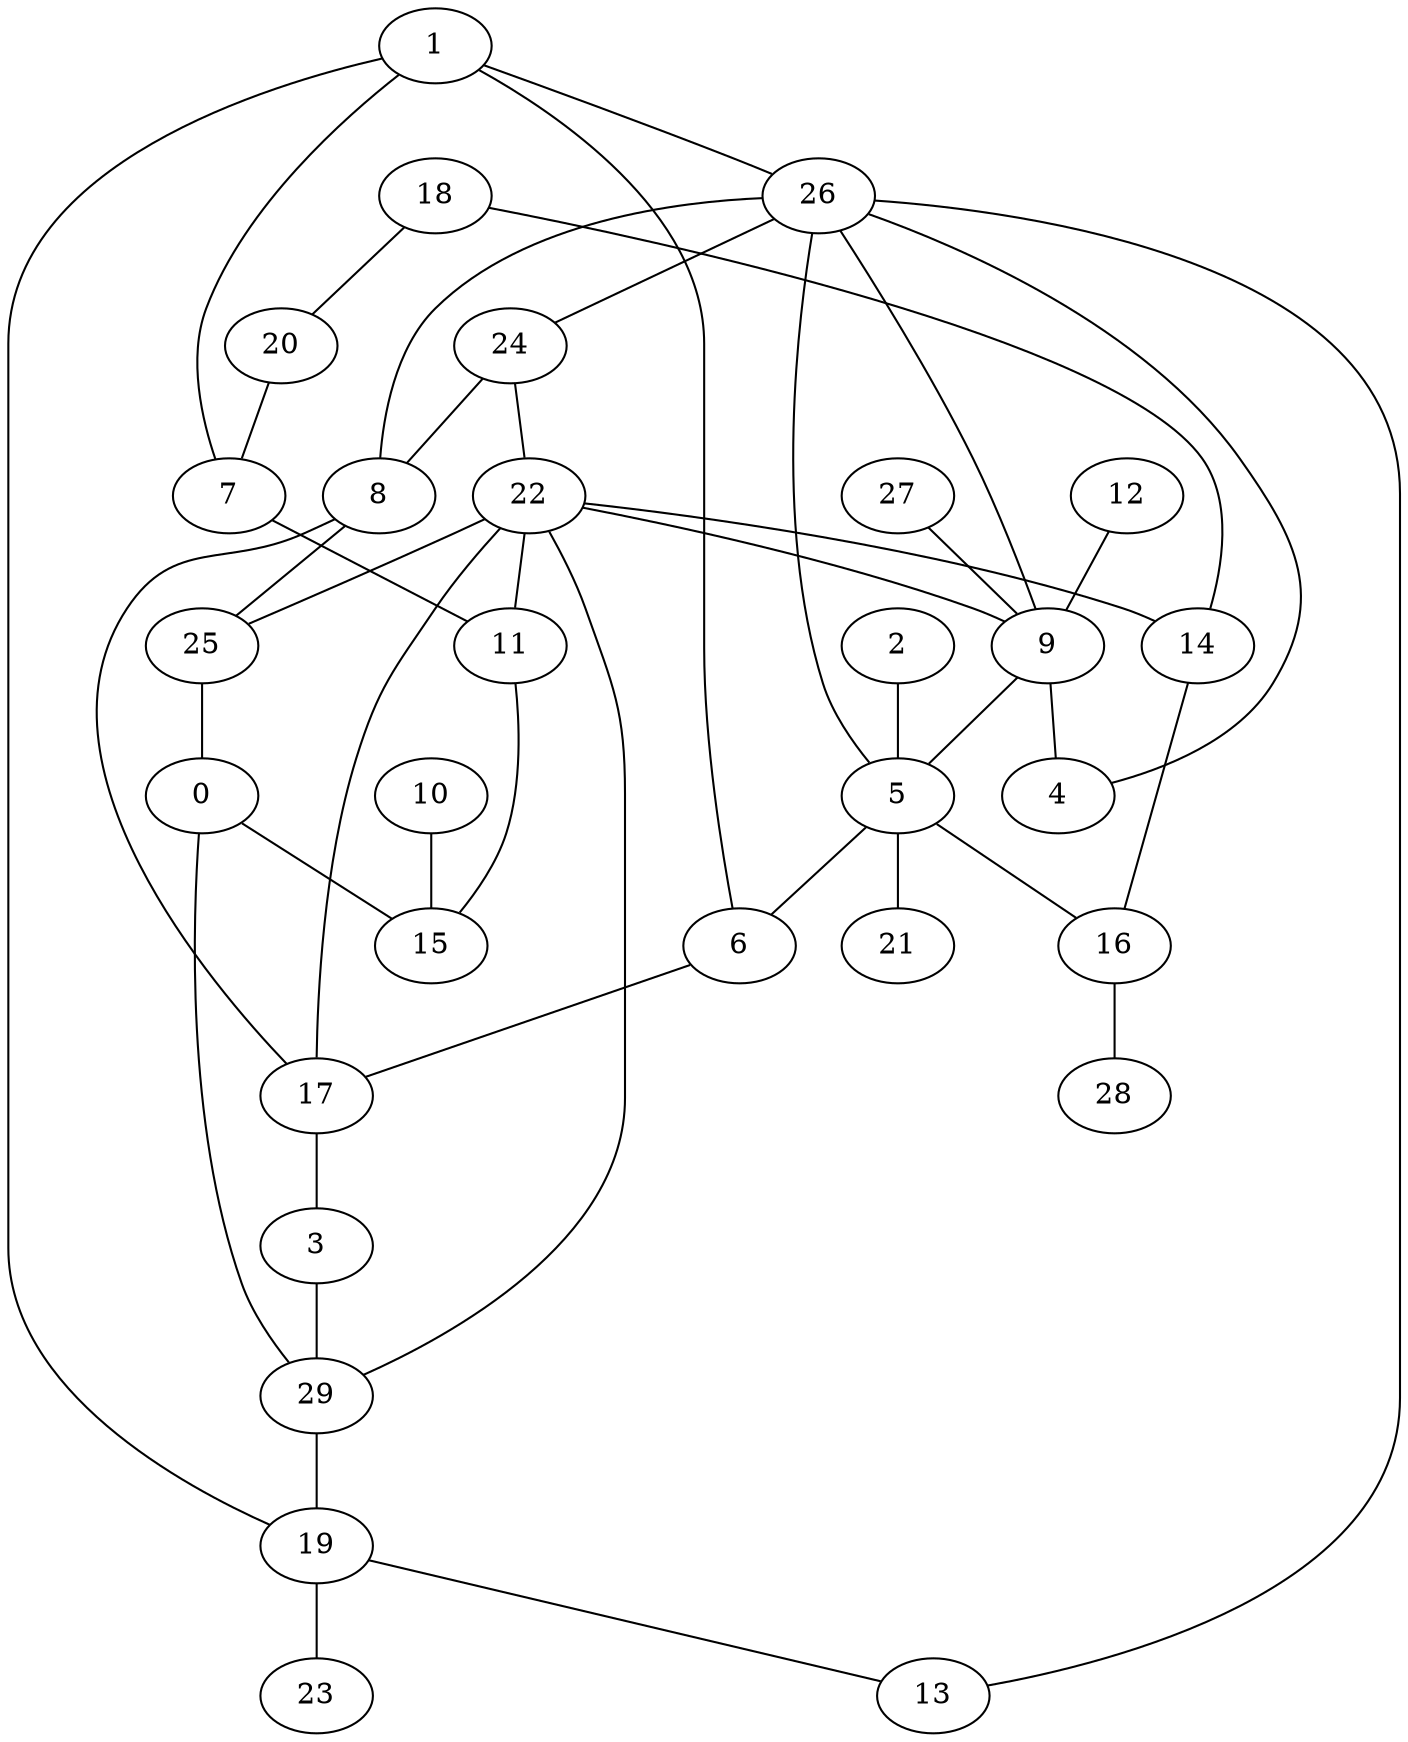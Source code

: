 graph {
	0 [label=0]
	1 [label=1]
	2 [label=2]
	3 [label=3]
	4 [label=4]
	5 [label=5]
	6 [label=6]
	7 [label=7]
	8 [label=8]
	9 [label=9]
	10 [label=10]
	11 [label=11]
	12 [label=12]
	13 [label=13]
	14 [label=14]
	15 [label=15]
	16 [label=16]
	17 [label=17]
	18 [label=18]
	19 [label=19]
	20 [label=20]
	21 [label=21]
	22 [label=22]
	23 [label=23]
	24 [label=24]
	25 [label=25]
	26 [label=26]
	27 [label=27]
	28 [label=28]
	29 [label=29]
	10 -- 15
	26 -- 24
	29 -- 19
	0 -- 15
	5 -- 21
	1 -- 26
	26 -- 4
	20 -- 7
	22 -- 17
	5 -- 16
	24 -- 8
	11 -- 15
	22 -- 14
	1 -- 19
	19 -- 13
	3 -- 29
	1 -- 7
	1 -- 6
	22 -- 25
	9 -- 4
	12 -- 9
	5 -- 26
	22 -- 9
	8 -- 17
	8 -- 25
	22 -- 29
	14 -- 16
	5 -- 6
	25 -- 0
	26 -- 8
	26 -- 9
	9 -- 5
	19 -- 23
	7 -- 11
	17 -- 3
	0 -- 29
	6 -- 17
	2 -- 5
	18 -- 14
	26 -- 13
	24 -- 22
	16 -- 28
	22 -- 11
	27 -- 9
	18 -- 20
}
